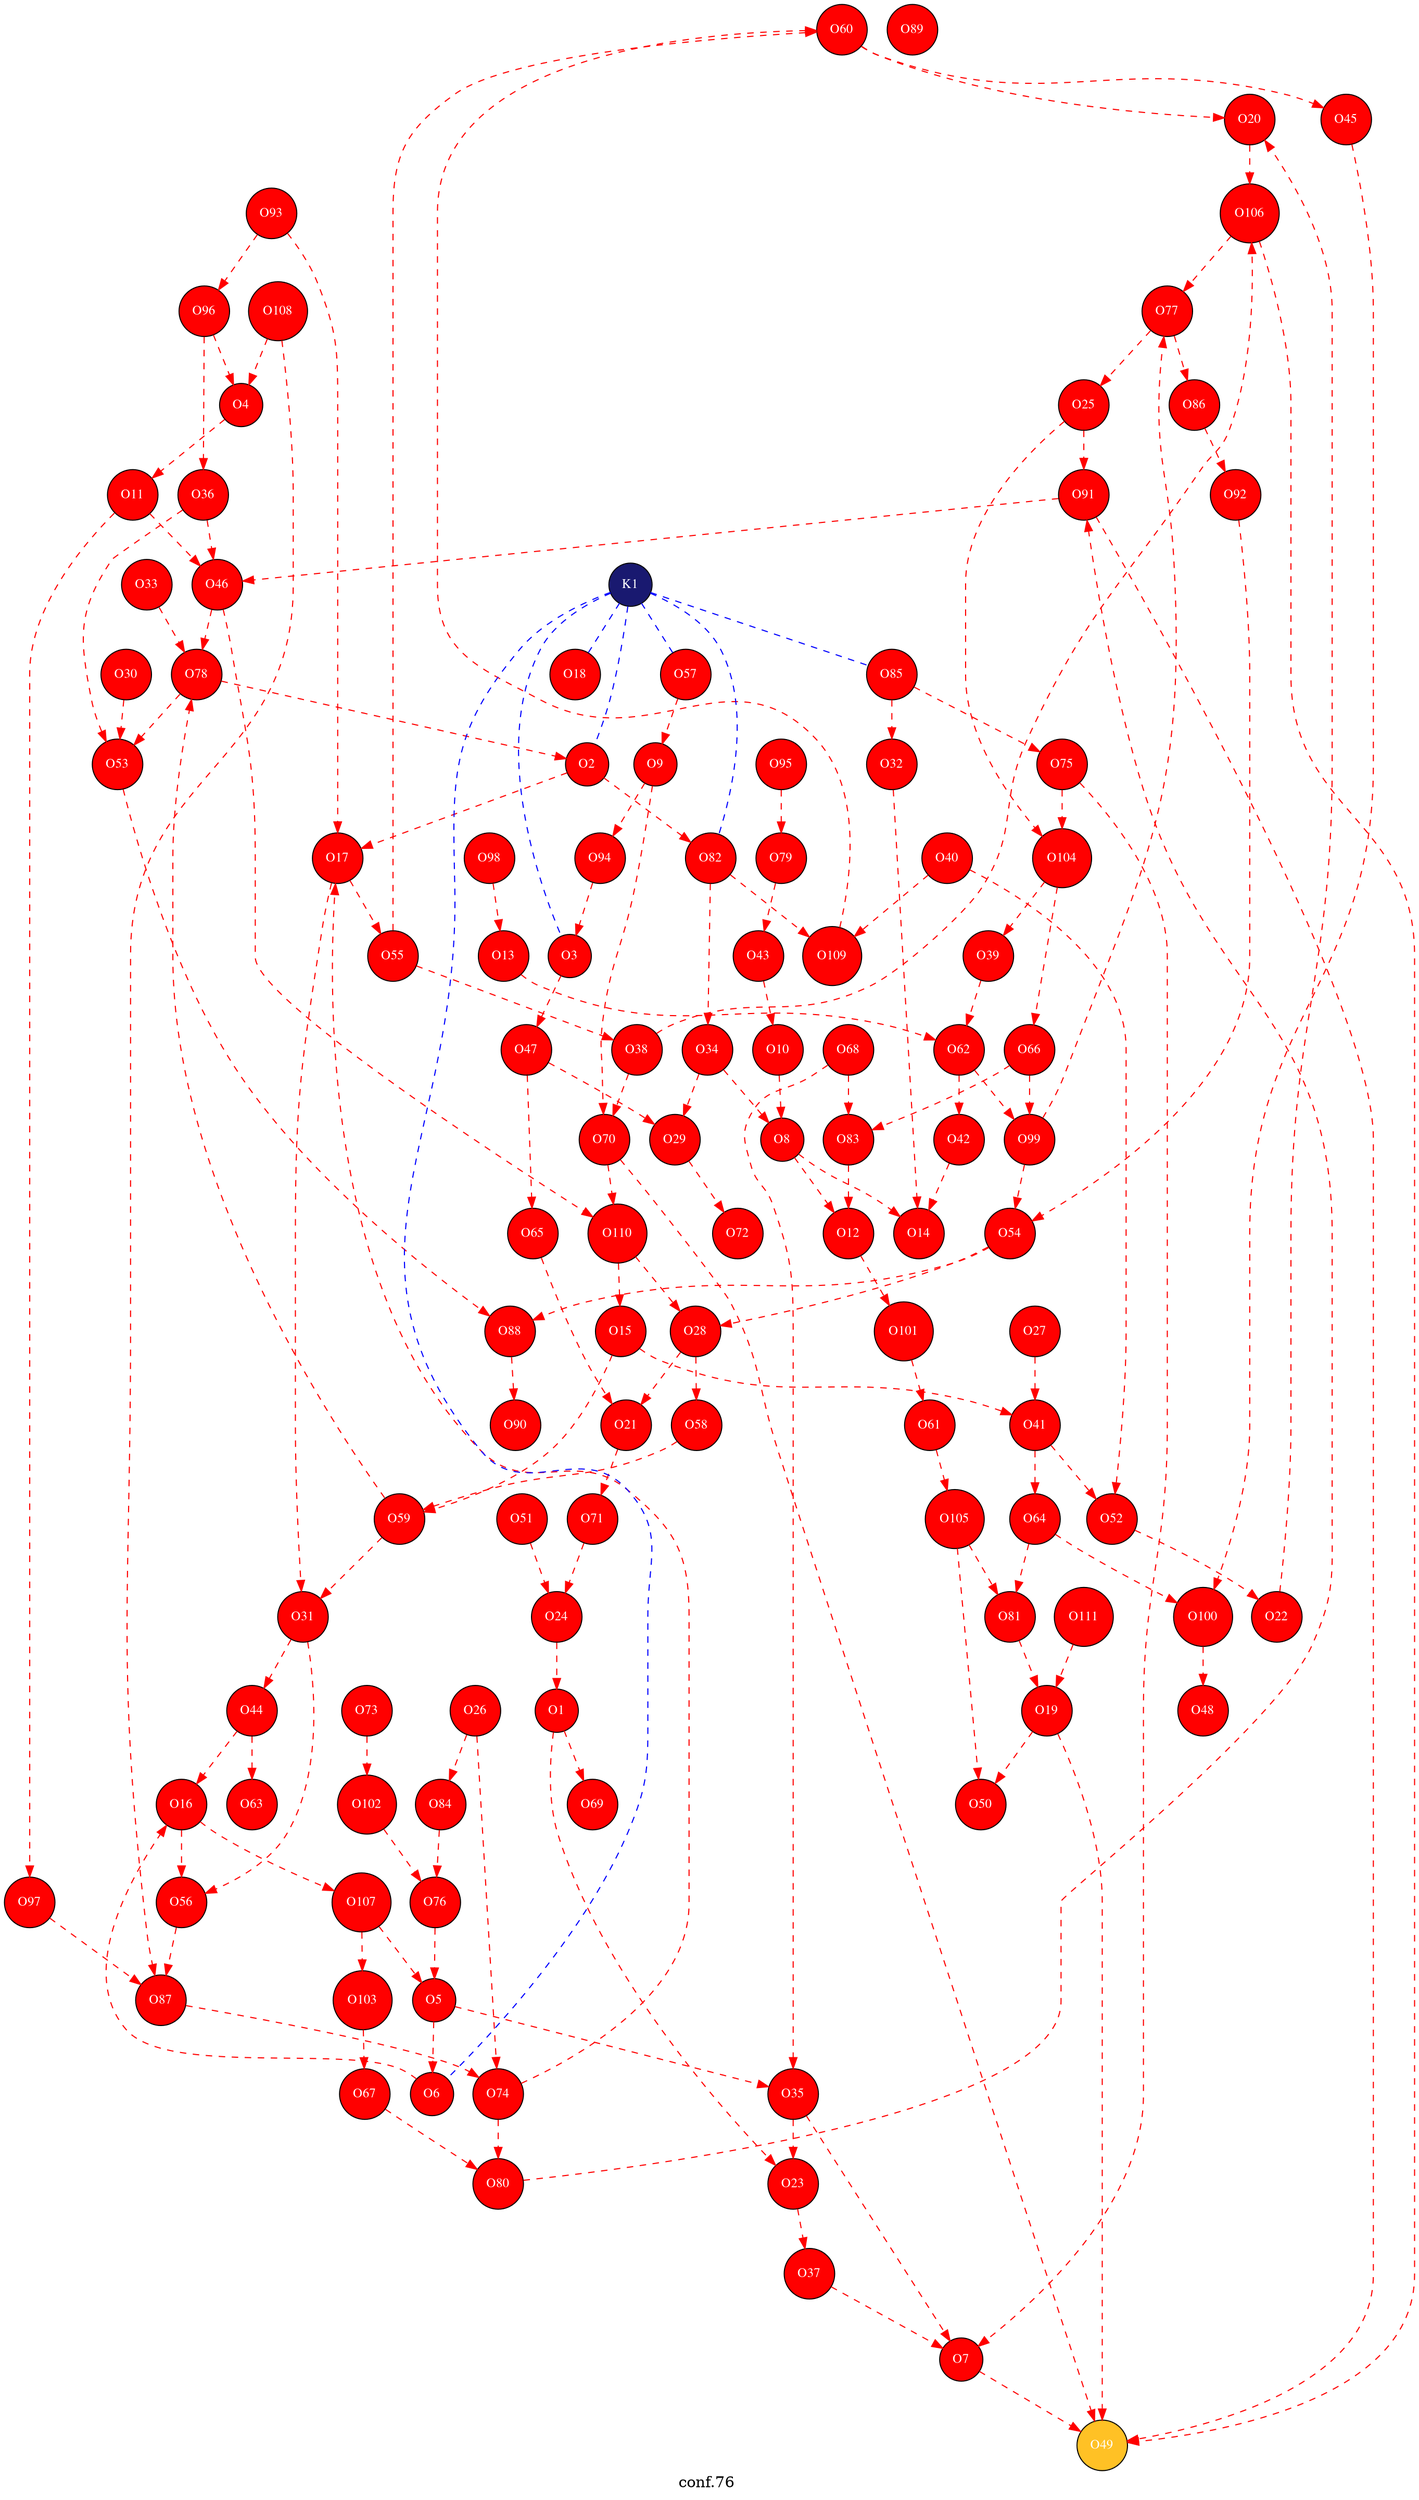 digraph G {
label="conf.76 ";
node [style=filled];
graph [bgcolor=transparent];
node [shape = circle, fontsize=12];
"O1"[fillcolor=red, fontcolor=white, fontname="Times", label="O1"];
"O2"[fillcolor=red, fontcolor=white, fontname="Times", label="O2"];
"O3"[fillcolor=red, fontcolor=white, fontname="Times", label="O3"];
"O4"[fillcolor=red, fontcolor=white, fontname="Times", label="O4"];
"O5"[fillcolor=red, fontcolor=white, fontname="Times", label="O5"];
"O6"[fillcolor=red, fontcolor=white, fontname="Times", label="O6"];
"O7"[fillcolor=red, fontcolor=white, fontname="Times", label="O7"];
"O8"[fillcolor=red, fontcolor=white, fontname="Times", label="O8"];
"O9"[fillcolor=red, fontcolor=white, fontname="Times", label="O9"];
"O10"[fillcolor=red, fontcolor=white, fontname="Times", label="O10"];
"O11"[fillcolor=red, fontcolor=white, fontname="Times", label="O11"];
"O12"[fillcolor=red, fontcolor=white, fontname="Times", label="O12"];
"O13"[fillcolor=red, fontcolor=white, fontname="Times", label="O13"];
"O14"[fillcolor=red, fontcolor=white, fontname="Times", label="O14"];
"O15"[fillcolor=red, fontcolor=white, fontname="Times", label="O15"];
"O16"[fillcolor=red, fontcolor=white, fontname="Times", label="O16"];
"O17"[fillcolor=red, fontcolor=white, fontname="Times", label="O17"];
"O18"[fillcolor=red, fontcolor=white, fontname="Times", label="O18"];
"O19"[fillcolor=red, fontcolor=white, fontname="Times", label="O19"];
"O20"[fillcolor=red, fontcolor=white, fontname="Times", label="O20"];
"O21"[fillcolor=red, fontcolor=white, fontname="Times", label="O21"];
"O22"[fillcolor=red, fontcolor=white, fontname="Times", label="O22"];
"O23"[fillcolor=red, fontcolor=white, fontname="Times", label="O23"];
"O24"[fillcolor=red, fontcolor=white, fontname="Times", label="O24"];
"O25"[fillcolor=red, fontcolor=white, fontname="Times", label="O25"];
"O26"[fillcolor=red, fontcolor=white, fontname="Times", label="O26"];
"O27"[fillcolor=red, fontcolor=white, fontname="Times", label="O27"];
"O28"[fillcolor=red, fontcolor=white, fontname="Times", label="O28"];
"O29"[fillcolor=red, fontcolor=white, fontname="Times", label="O29"];
"O30"[fillcolor=red, fontcolor=white, fontname="Times", label="O30"];
"O31"[fillcolor=red, fontcolor=white, fontname="Times", label="O31"];
"O32"[fillcolor=red, fontcolor=white, fontname="Times", label="O32"];
"O33"[fillcolor=red, fontcolor=white, fontname="Times", label="O33"];
"O34"[fillcolor=red, fontcolor=white, fontname="Times", label="O34"];
"O35"[fillcolor=red, fontcolor=white, fontname="Times", label="O35"];
"O36"[fillcolor=red, fontcolor=white, fontname="Times", label="O36"];
"O37"[fillcolor=red, fontcolor=white, fontname="Times", label="O37"];
"O38"[fillcolor=red, fontcolor=white, fontname="Times", label="O38"];
"O39"[fillcolor=red, fontcolor=white, fontname="Times", label="O39"];
"O40"[fillcolor=red, fontcolor=white, fontname="Times", label="O40"];
"O41"[fillcolor=red, fontcolor=white, fontname="Times", label="O41"];
"O42"[fillcolor=red, fontcolor=white, fontname="Times", label="O42"];
"O43"[fillcolor=red, fontcolor=white, fontname="Times", label="O43"];
"O44"[fillcolor=red, fontcolor=white, fontname="Times", label="O44"];
"O45"[fillcolor=red, fontcolor=white, fontname="Times", label="O45"];
"O46"[fillcolor=red, fontcolor=white, fontname="Times", label="O46"];
"O47"[fillcolor=red, fontcolor=white, fontname="Times", label="O47"];
"O48"[fillcolor=red, fontcolor=white, fontname="Times", label="O48"];
"O49"[fillcolor=goldenrod1, fontcolor=white, fontname="Times", label="O49"];
"O50"[fillcolor=red, fontcolor=white, fontname="Times", label="O50"];
"O51"[fillcolor=red, fontcolor=white, fontname="Times", label="O51"];
"O52"[fillcolor=red, fontcolor=white, fontname="Times", label="O52"];
"O53"[fillcolor=red, fontcolor=white, fontname="Times", label="O53"];
"O54"[fillcolor=red, fontcolor=white, fontname="Times", label="O54"];
"O55"[fillcolor=red, fontcolor=white, fontname="Times", label="O55"];
"O56"[fillcolor=red, fontcolor=white, fontname="Times", label="O56"];
"O57"[fillcolor=red, fontcolor=white, fontname="Times", label="O57"];
"O58"[fillcolor=red, fontcolor=white, fontname="Times", label="O58"];
"O59"[fillcolor=red, fontcolor=white, fontname="Times", label="O59"];
"O60"[fillcolor=red, fontcolor=white, fontname="Times", label="O60"];
"O61"[fillcolor=red, fontcolor=white, fontname="Times", label="O61"];
"O62"[fillcolor=red, fontcolor=white, fontname="Times", label="O62"];
"O63"[fillcolor=red, fontcolor=white, fontname="Times", label="O63"];
"O64"[fillcolor=red, fontcolor=white, fontname="Times", label="O64"];
"O65"[fillcolor=red, fontcolor=white, fontname="Times", label="O65"];
"O66"[fillcolor=red, fontcolor=white, fontname="Times", label="O66"];
"O67"[fillcolor=red, fontcolor=white, fontname="Times", label="O67"];
"O68"[fillcolor=red, fontcolor=white, fontname="Times", label="O68"];
"O69"[fillcolor=red, fontcolor=white, fontname="Times", label="O69"];
"O70"[fillcolor=red, fontcolor=white, fontname="Times", label="O70"];
"O71"[fillcolor=red, fontcolor=white, fontname="Times", label="O71"];
"O72"[fillcolor=red, fontcolor=white, fontname="Times", label="O72"];
"O73"[fillcolor=red, fontcolor=white, fontname="Times", label="O73"];
"O74"[fillcolor=red, fontcolor=white, fontname="Times", label="O74"];
"O75"[fillcolor=red, fontcolor=white, fontname="Times", label="O75"];
"O76"[fillcolor=red, fontcolor=white, fontname="Times", label="O76"];
"O77"[fillcolor=red, fontcolor=white, fontname="Times", label="O77"];
"O78"[fillcolor=red, fontcolor=white, fontname="Times", label="O78"];
"O79"[fillcolor=red, fontcolor=white, fontname="Times", label="O79"];
"O80"[fillcolor=red, fontcolor=white, fontname="Times", label="O80"];
"O81"[fillcolor=red, fontcolor=white, fontname="Times", label="O81"];
"O82"[fillcolor=red, fontcolor=white, fontname="Times", label="O82"];
"O83"[fillcolor=red, fontcolor=white, fontname="Times", label="O83"];
"O84"[fillcolor=red, fontcolor=white, fontname="Times", label="O84"];
"O85"[fillcolor=red, fontcolor=white, fontname="Times", label="O85"];
"O86"[fillcolor=red, fontcolor=white, fontname="Times", label="O86"];
"O87"[fillcolor=red, fontcolor=white, fontname="Times", label="O87"];
"O88"[fillcolor=red, fontcolor=white, fontname="Times", label="O88"];
"O89"[fillcolor=red, fontcolor=white, fontname="Times", label="O89"];
"O90"[fillcolor=red, fontcolor=white, fontname="Times", label="O90"];
"O91"[fillcolor=red, fontcolor=white, fontname="Times", label="O91"];
"O92"[fillcolor=red, fontcolor=white, fontname="Times", label="O92"];
"O93"[fillcolor=red, fontcolor=white, fontname="Times", label="O93"];
"O94"[fillcolor=red, fontcolor=white, fontname="Times", label="O94"];
"O95"[fillcolor=red, fontcolor=white, fontname="Times", label="O95"];
"O96"[fillcolor=red, fontcolor=white, fontname="Times", label="O96"];
"O97"[fillcolor=red, fontcolor=white, fontname="Times", label="O97"];
"O98"[fillcolor=red, fontcolor=white, fontname="Times", label="O98"];
"O99"[fillcolor=red, fontcolor=white, fontname="Times", label="O99"];
"O100"[fillcolor=red, fontcolor=white, fontname="Times", label="O100"];
"O101"[fillcolor=red, fontcolor=white, fontname="Times", label="O101"];
"O102"[fillcolor=red, fontcolor=white, fontname="Times", label="O102"];
"O103"[fillcolor=red, fontcolor=white, fontname="Times", label="O103"];
"O104"[fillcolor=red, fontcolor=white, fontname="Times", label="O104"];
"O105"[fillcolor=red, fontcolor=white, fontname="Times", label="O105"];
"O106"[fillcolor=red, fontcolor=white, fontname="Times", label="O106"];
"O107"[fillcolor=red, fontcolor=white, fontname="Times", label="O107"];
"O108"[fillcolor=red, fontcolor=white, fontname="Times", label="O108"];
"O109"[fillcolor=red, fontcolor=white, fontname="Times", label="O109"];
"O110"[fillcolor=red, fontcolor=white, fontname="Times", label="O110"];
"O111"[fillcolor=red, fontcolor=white, fontname="Times", label="O111"];
"K1"[fillcolor=midnightblue, fontcolor=white, fontname="Times", label="K1"];
"O1"->"O23"[fontcolor=red, color=red , style=dashed];
"O24"->"O1"[fontcolor=red, color=red , style=dashed];
"O1"->"O69"[fontcolor=red, color=red , style=dashed];
"O2"->"O17"[fontcolor=red, color=red , style=dashed];
"O78"->"O2"[fontcolor=red, color=red , style=dashed];
"O2"->"O82"[fontcolor=red, color=red , style=dashed];
"O3"->"O47"[fontcolor=red, color=red , style=dashed];
"O94"->"O3"[fontcolor=red, color=red , style=dashed];
"O4"->"O11"[fontcolor=red, color=red , style=dashed];
"O96"->"O4"[fontcolor=red, color=red , style=dashed];
"O108"->"O4"[fontcolor=red, color=red , style=dashed];
"O5"->"O6"[fontcolor=red, color=red , style=dashed];
"O5"->"O35"[fontcolor=red, color=red , style=dashed];
"O76"->"O5"[fontcolor=red, color=red , style=dashed];
"O107"->"O5"[fontcolor=red, color=red , style=dashed];
"O6"->"O16"[fontcolor=red, color=red , style=dashed];
"O35"->"O7"[fontcolor=red, color=red , style=dashed];
"O37"->"O7"[fontcolor=red, color=red , style=dashed];
"O7"->"O49"[fontcolor=red, color=red , style=dashed];
"O75"->"O7"[fontcolor=red, color=red , style=dashed];
"O10"->"O8"[fontcolor=red, color=red , style=dashed];
"O8"->"O12"[fontcolor=red, color=red , style=dashed];
"O8"->"O14"[fontcolor=red, color=red , style=dashed];
"O34"->"O8"[fontcolor=red, color=red , style=dashed];
"O57"->"O9"[fontcolor=red, color=red , style=dashed];
"O9"->"O70"[fontcolor=red, color=red , style=dashed];
"O9"->"O94"[fontcolor=red, color=red , style=dashed];
"O43"->"O10"[fontcolor=red, color=red , style=dashed];
"O11"->"O46"[fontcolor=red, color=red , style=dashed];
"O11"->"O97"[fontcolor=red, color=red , style=dashed];
"O83"->"O12"[fontcolor=red, color=red , style=dashed];
"O12"->"O101"[fontcolor=red, color=red , style=dashed];
"O13"->"O62"[fontcolor=red, color=red , style=dashed];
"O98"->"O13"[fontcolor=red, color=red , style=dashed];
"O32"->"O14"[fontcolor=red, color=red , style=dashed];
"O42"->"O14"[fontcolor=red, color=red , style=dashed];
"O15"->"O41"[fontcolor=red, color=red , style=dashed];
"O15"->"O59"[fontcolor=red, color=red , style=dashed];
"O110"->"O15"[fontcolor=red, color=red , style=dashed];
"O44"->"O16"[fontcolor=red, color=red , style=dashed];
"O16"->"O56"[fontcolor=red, color=red , style=dashed];
"O16"->"O107"[fontcolor=red, color=red , style=dashed];
"O17"->"O31"[fontcolor=red, color=red , style=dashed];
"O17"->"O55"[fontcolor=red, color=red , style=dashed];
"O74"->"O17"[fontcolor=red, color=red , style=dashed];
"O93"->"O17"[fontcolor=red, color=red , style=dashed];
"O19"->"O49"[fontcolor=red, color=red , style=dashed];
"O19"->"O50"[fontcolor=red, color=red , style=dashed];
"O81"->"O19"[fontcolor=red, color=red , style=dashed];
"O111"->"O19"[fontcolor=red, color=red , style=dashed];
"O22"->"O20"[fontcolor=red, color=red , style=dashed];
"O60"->"O20"[fontcolor=red, color=red , style=dashed];
"O20"->"O106"[fontcolor=red, color=red , style=dashed];
"O28"->"O21"[fontcolor=red, color=red , style=dashed];
"O65"->"O21"[fontcolor=red, color=red , style=dashed];
"O21"->"O71"[fontcolor=red, color=red , style=dashed];
"O52"->"O22"[fontcolor=red, color=red , style=dashed];
"O35"->"O23"[fontcolor=red, color=red , style=dashed];
"O23"->"O37"[fontcolor=red, color=red , style=dashed];
"O51"->"O24"[fontcolor=red, color=red , style=dashed];
"O71"->"O24"[fontcolor=red, color=red , style=dashed];
"O77"->"O25"[fontcolor=red, color=red , style=dashed];
"O25"->"O91"[fontcolor=red, color=red , style=dashed];
"O25"->"O104"[fontcolor=red, color=red , style=dashed];
"O26"->"O74"[fontcolor=red, color=red , style=dashed];
"O26"->"O84"[fontcolor=red, color=red , style=dashed];
"O27"->"O41"[fontcolor=red, color=red , style=dashed];
"O54"->"O28"[fontcolor=red, color=red , style=dashed];
"O28"->"O58"[fontcolor=red, color=red , style=dashed];
"O110"->"O28"[fontcolor=red, color=red , style=dashed];
"O34"->"O29"[fontcolor=red, color=red , style=dashed];
"O47"->"O29"[fontcolor=red, color=red , style=dashed];
"O29"->"O72"[fontcolor=red, color=red , style=dashed];
"O30"->"O53"[fontcolor=red, color=red , style=dashed];
"O31"->"O44"[fontcolor=red, color=red , style=dashed];
"O31"->"O56"[fontcolor=red, color=red , style=dashed];
"O59"->"O31"[fontcolor=red, color=red , style=dashed];
"O85"->"O32"[fontcolor=red, color=red , style=dashed];
"O33"->"O78"[fontcolor=red, color=red , style=dashed];
"O82"->"O34"[fontcolor=red, color=red , style=dashed];
"O68"->"O35"[fontcolor=red, color=red , style=dashed];
"O36"->"O46"[fontcolor=red, color=red , style=dashed];
"O36"->"O53"[fontcolor=red, color=red , style=dashed];
"O96"->"O36"[fontcolor=red, color=red , style=dashed];
"O55"->"O38"[fontcolor=red, color=red , style=dashed];
"O38"->"O70"[fontcolor=red, color=red , style=dashed];
"O38"->"O106"[fontcolor=red, color=red , style=dashed];
"O39"->"O62"[fontcolor=red, color=red , style=dashed];
"O104"->"O39"[fontcolor=red, color=red , style=dashed];
"O40"->"O52"[fontcolor=red, color=red , style=dashed];
"O40"->"O109"[fontcolor=red, color=red , style=dashed];
"O41"->"O52"[fontcolor=red, color=red , style=dashed];
"O41"->"O64"[fontcolor=red, color=red , style=dashed];
"O62"->"O42"[fontcolor=red, color=red , style=dashed];
"O79"->"O43"[fontcolor=red, color=red , style=dashed];
"O44"->"O63"[fontcolor=red, color=red , style=dashed];
"O60"->"O45"[fontcolor=red, color=red , style=dashed];
"O45"->"O100"[fontcolor=red, color=red , style=dashed];
"O46"->"O78"[fontcolor=red, color=red , style=dashed];
"O91"->"O46"[fontcolor=red, color=red , style=dashed];
"O46"->"O110"[fontcolor=red, color=red , style=dashed];
"O47"->"O65"[fontcolor=red, color=red , style=dashed];
"O100"->"O48"[fontcolor=red, color=red , style=dashed];
"O70"->"O49"[fontcolor=red, color=red , style=dashed];
"O91"->"O49"[fontcolor=red, color=red , style=dashed];
"O106"->"O49"[fontcolor=red, color=red , style=dashed];
"O105"->"O50"[fontcolor=red, color=red , style=dashed];
"O78"->"O53"[fontcolor=red, color=red , style=dashed];
"O53"->"O88"[fontcolor=red, color=red , style=dashed];
"O54"->"O88"[fontcolor=red, color=red , style=dashed];
"O92"->"O54"[fontcolor=red, color=red , style=dashed];
"O99"->"O54"[fontcolor=red, color=red , style=dashed];
"O55"->"O60"[fontcolor=red, color=red , style=dashed];
"O56"->"O87"[fontcolor=red, color=red , style=dashed];
"O58"->"O59"[fontcolor=red, color=red , style=dashed];
"O59"->"O78"[fontcolor=red, color=red , style=dashed];
"O109"->"O60"[fontcolor=red, color=red , style=dashed];
"O101"->"O61"[fontcolor=red, color=red , style=dashed];
"O61"->"O105"[fontcolor=red, color=red , style=dashed];
"O62"->"O99"[fontcolor=red, color=red , style=dashed];
"O64"->"O81"[fontcolor=red, color=red , style=dashed];
"O64"->"O100"[fontcolor=red, color=red , style=dashed];
"O66"->"O83"[fontcolor=red, color=red , style=dashed];
"O66"->"O99"[fontcolor=red, color=red , style=dashed];
"O104"->"O66"[fontcolor=red, color=red , style=dashed];
"O67"->"O80"[fontcolor=red, color=red , style=dashed];
"O103"->"O67"[fontcolor=red, color=red , style=dashed];
"O68"->"O83"[fontcolor=red, color=red , style=dashed];
"O70"->"O110"[fontcolor=red, color=red , style=dashed];
"O73"->"O102"[fontcolor=red, color=red , style=dashed];
"O74"->"O80"[fontcolor=red, color=red , style=dashed];
"O87"->"O74"[fontcolor=red, color=red , style=dashed];
"O85"->"O75"[fontcolor=red, color=red , style=dashed];
"O75"->"O104"[fontcolor=red, color=red , style=dashed];
"O84"->"O76"[fontcolor=red, color=red , style=dashed];
"O102"->"O76"[fontcolor=red, color=red , style=dashed];
"O77"->"O86"[fontcolor=red, color=red , style=dashed];
"O99"->"O77"[fontcolor=red, color=red , style=dashed];
"O106"->"O77"[fontcolor=red, color=red , style=dashed];
"O95"->"O79"[fontcolor=red, color=red , style=dashed];
"O80"->"O91"[fontcolor=red, color=red , style=dashed];
"O105"->"O81"[fontcolor=red, color=red , style=dashed];
"O82"->"O109"[fontcolor=red, color=red , style=dashed];
"O86"->"O92"[fontcolor=red, color=red , style=dashed];
"O97"->"O87"[fontcolor=red, color=red , style=dashed];
"O108"->"O87"[fontcolor=red, color=red , style=dashed];
"O88"->"O90"[fontcolor=red, color=red , style=dashed];
"O93"->"O96"[fontcolor=red, color=red , style=dashed];
"O107"->"O103"[fontcolor=red, color=red , style=dashed];
"K1"->"O2"[dir=none, color=blue, nodesep=0.5,style=dashed];
"K1"->"O3"[dir=none, color=blue, nodesep=0.5,style=dashed];
"K1"->"O6"[dir=none, color=blue, nodesep=0.5,style=dashed];
"K1"->"O18"[dir=none, color=blue, nodesep=0.5,style=dashed];
"K1"->"O57"[dir=none, color=blue, nodesep=0.5,style=dashed];
"K1"->"O82"[dir=none, color=blue, nodesep=0.5,style=dashed];
"K1"->"O85"[dir=none, color=blue, nodesep=0.5,style=dashed];
}
